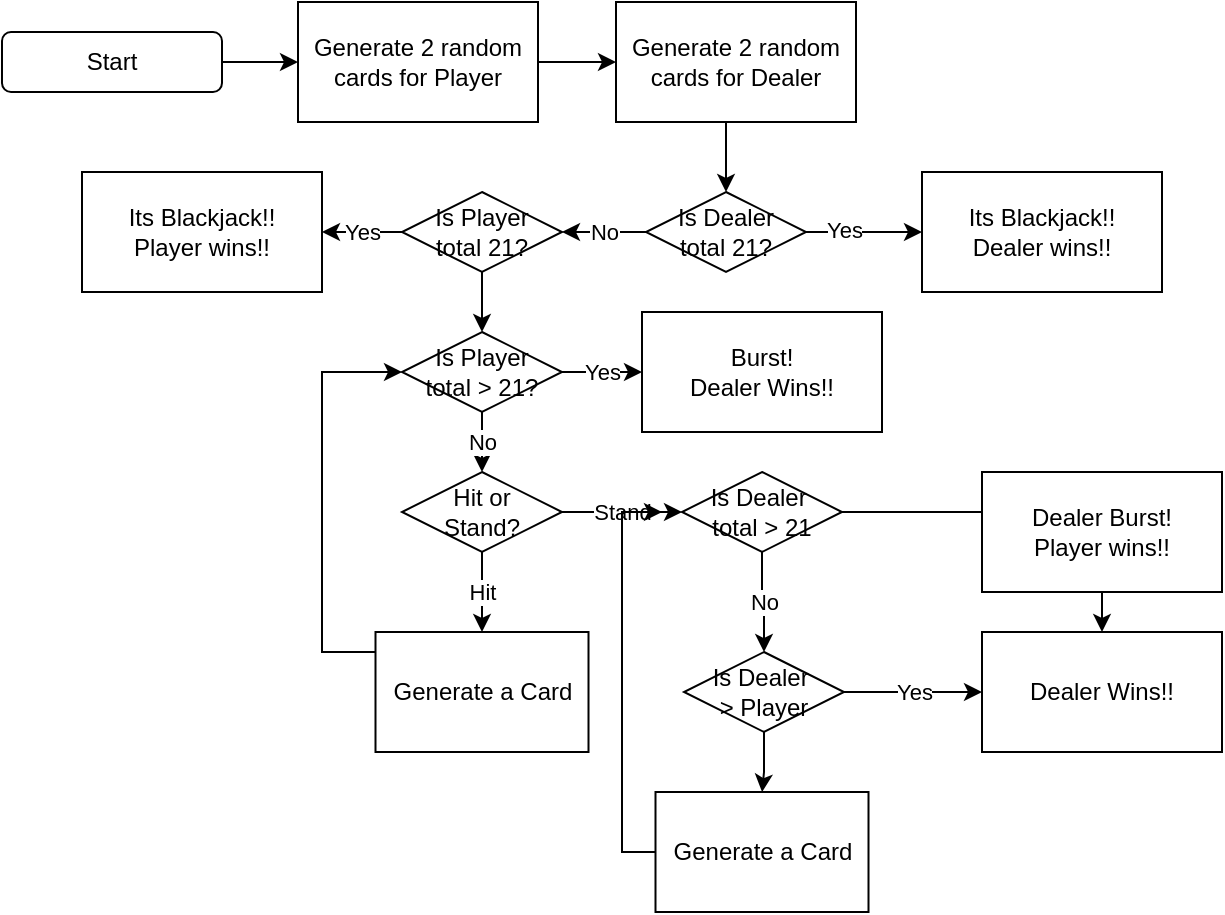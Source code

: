<mxfile version="15.8.2" type="github">
  <diagram id="hdE3rku1YJ5EQBi32LEU" name="Page-1">
    <mxGraphModel dx="1154" dy="508" grid="1" gridSize="10" guides="1" tooltips="1" connect="1" arrows="1" fold="1" page="1" pageScale="1" pageWidth="850" pageHeight="1100" math="0" shadow="0">
      <root>
        <mxCell id="0" />
        <mxCell id="1" parent="0" />
        <mxCell id="6wpjzhj1WaeNJ_ekcqtX-84" value="" style="edgeStyle=elbowEdgeStyle;rounded=0;orthogonalLoop=1;jettySize=auto;html=1;" edge="1" parent="1" source="6wpjzhj1WaeNJ_ekcqtX-1" target="6wpjzhj1WaeNJ_ekcqtX-6">
          <mxGeometry relative="1" as="geometry" />
        </mxCell>
        <mxCell id="6wpjzhj1WaeNJ_ekcqtX-1" value="Start" style="rounded=1;whiteSpace=wrap;html=1;" vertex="1" parent="1">
          <mxGeometry x="40" y="40" width="110" height="30" as="geometry" />
        </mxCell>
        <mxCell id="6wpjzhj1WaeNJ_ekcqtX-85" value="" style="edgeStyle=elbowEdgeStyle;rounded=0;orthogonalLoop=1;jettySize=auto;html=1;" edge="1" parent="1" source="6wpjzhj1WaeNJ_ekcqtX-6" target="6wpjzhj1WaeNJ_ekcqtX-17">
          <mxGeometry relative="1" as="geometry" />
        </mxCell>
        <mxCell id="6wpjzhj1WaeNJ_ekcqtX-6" value="Generate 2 random cards for Player" style="whiteSpace=wrap;html=1;" vertex="1" parent="1">
          <mxGeometry x="188" y="25" width="120" height="60" as="geometry" />
        </mxCell>
        <mxCell id="6wpjzhj1WaeNJ_ekcqtX-86" value="" style="edgeStyle=elbowEdgeStyle;rounded=0;orthogonalLoop=1;jettySize=auto;html=1;" edge="1" parent="1" source="6wpjzhj1WaeNJ_ekcqtX-17" target="6wpjzhj1WaeNJ_ekcqtX-41">
          <mxGeometry relative="1" as="geometry" />
        </mxCell>
        <mxCell id="6wpjzhj1WaeNJ_ekcqtX-17" value="Generate 2 random cards for Dealer" style="whiteSpace=wrap;html=1;" vertex="1" parent="1">
          <mxGeometry x="347" y="25" width="120" height="60" as="geometry" />
        </mxCell>
        <mxCell id="6wpjzhj1WaeNJ_ekcqtX-83" value="" style="edgeStyle=elbowEdgeStyle;rounded=0;orthogonalLoop=1;jettySize=auto;html=1;" edge="1" parent="1" source="6wpjzhj1WaeNJ_ekcqtX-41" target="6wpjzhj1WaeNJ_ekcqtX-42">
          <mxGeometry relative="1" as="geometry" />
        </mxCell>
        <mxCell id="6wpjzhj1WaeNJ_ekcqtX-87" value="Yes" style="edgeLabel;html=1;align=center;verticalAlign=middle;resizable=0;points=[];" vertex="1" connectable="0" parent="6wpjzhj1WaeNJ_ekcqtX-83">
          <mxGeometry x="-0.345" y="1" relative="1" as="geometry">
            <mxPoint as="offset" />
          </mxGeometry>
        </mxCell>
        <mxCell id="6wpjzhj1WaeNJ_ekcqtX-92" value="No" style="edgeStyle=elbowEdgeStyle;rounded=0;orthogonalLoop=1;jettySize=auto;html=1;" edge="1" parent="1" source="6wpjzhj1WaeNJ_ekcqtX-41" target="6wpjzhj1WaeNJ_ekcqtX-91">
          <mxGeometry relative="1" as="geometry" />
        </mxCell>
        <mxCell id="6wpjzhj1WaeNJ_ekcqtX-41" value="Is Dealer &lt;br&gt;total 21?" style="rhombus;whiteSpace=wrap;html=1;" vertex="1" parent="1">
          <mxGeometry x="362" y="120" width="80" height="40" as="geometry" />
        </mxCell>
        <mxCell id="6wpjzhj1WaeNJ_ekcqtX-42" value="Its Blackjack!! &lt;br&gt;Dealer wins!!" style="whiteSpace=wrap;html=1;" vertex="1" parent="1">
          <mxGeometry x="500" y="110" width="120" height="60" as="geometry" />
        </mxCell>
        <mxCell id="6wpjzhj1WaeNJ_ekcqtX-94" value="Yes" style="edgeStyle=elbowEdgeStyle;rounded=0;orthogonalLoop=1;jettySize=auto;html=1;" edge="1" parent="1" source="6wpjzhj1WaeNJ_ekcqtX-91" target="6wpjzhj1WaeNJ_ekcqtX-93">
          <mxGeometry relative="1" as="geometry" />
        </mxCell>
        <mxCell id="6wpjzhj1WaeNJ_ekcqtX-96" value="" style="edgeStyle=elbowEdgeStyle;rounded=0;orthogonalLoop=1;jettySize=auto;html=1;" edge="1" parent="1" source="6wpjzhj1WaeNJ_ekcqtX-91" target="6wpjzhj1WaeNJ_ekcqtX-95">
          <mxGeometry relative="1" as="geometry" />
        </mxCell>
        <mxCell id="6wpjzhj1WaeNJ_ekcqtX-91" value="Is Player&lt;br&gt;total 21?" style="rhombus;whiteSpace=wrap;html=1;" vertex="1" parent="1">
          <mxGeometry x="240" y="120" width="80" height="40" as="geometry" />
        </mxCell>
        <mxCell id="6wpjzhj1WaeNJ_ekcqtX-93" value="Its Blackjack!! &lt;br&gt;Player wins!!" style="whiteSpace=wrap;html=1;" vertex="1" parent="1">
          <mxGeometry x="80" y="110" width="120" height="60" as="geometry" />
        </mxCell>
        <mxCell id="6wpjzhj1WaeNJ_ekcqtX-98" value="No" style="edgeStyle=elbowEdgeStyle;rounded=0;orthogonalLoop=1;jettySize=auto;html=1;" edge="1" parent="1" source="6wpjzhj1WaeNJ_ekcqtX-95" target="6wpjzhj1WaeNJ_ekcqtX-97">
          <mxGeometry relative="1" as="geometry" />
        </mxCell>
        <mxCell id="6wpjzhj1WaeNJ_ekcqtX-100" value="Yes" style="edgeStyle=elbowEdgeStyle;rounded=0;orthogonalLoop=1;jettySize=auto;html=1;" edge="1" parent="1" source="6wpjzhj1WaeNJ_ekcqtX-95" target="6wpjzhj1WaeNJ_ekcqtX-99">
          <mxGeometry relative="1" as="geometry" />
        </mxCell>
        <mxCell id="6wpjzhj1WaeNJ_ekcqtX-95" value="Is Player&lt;br&gt;total &amp;gt; 21?" style="rhombus;whiteSpace=wrap;html=1;" vertex="1" parent="1">
          <mxGeometry x="240" y="190" width="80" height="40" as="geometry" />
        </mxCell>
        <mxCell id="6wpjzhj1WaeNJ_ekcqtX-102" value="Hit" style="edgeStyle=elbowEdgeStyle;rounded=0;orthogonalLoop=1;jettySize=auto;html=1;" edge="1" parent="1" source="6wpjzhj1WaeNJ_ekcqtX-97" target="6wpjzhj1WaeNJ_ekcqtX-101">
          <mxGeometry relative="1" as="geometry" />
        </mxCell>
        <mxCell id="6wpjzhj1WaeNJ_ekcqtX-105" value="Stand" style="edgeStyle=orthogonalEdgeStyle;rounded=0;orthogonalLoop=1;jettySize=auto;html=1;" edge="1" parent="1" source="6wpjzhj1WaeNJ_ekcqtX-97" target="6wpjzhj1WaeNJ_ekcqtX-104">
          <mxGeometry relative="1" as="geometry" />
        </mxCell>
        <mxCell id="6wpjzhj1WaeNJ_ekcqtX-97" value="Hit or &lt;br&gt;Stand?" style="rhombus;whiteSpace=wrap;html=1;" vertex="1" parent="1">
          <mxGeometry x="240" y="260" width="80" height="40" as="geometry" />
        </mxCell>
        <mxCell id="6wpjzhj1WaeNJ_ekcqtX-99" value="Burst! &lt;br&gt;Dealer Wins!!" style="whiteSpace=wrap;html=1;" vertex="1" parent="1">
          <mxGeometry x="360" y="180" width="120" height="60" as="geometry" />
        </mxCell>
        <mxCell id="6wpjzhj1WaeNJ_ekcqtX-103" style="edgeStyle=orthogonalEdgeStyle;rounded=0;orthogonalLoop=1;jettySize=auto;html=1;entryX=0;entryY=0.5;entryDx=0;entryDy=0;" edge="1" parent="1" source="6wpjzhj1WaeNJ_ekcqtX-101" target="6wpjzhj1WaeNJ_ekcqtX-95">
          <mxGeometry relative="1" as="geometry">
            <Array as="points">
              <mxPoint x="200" y="350" />
              <mxPoint x="200" y="210" />
            </Array>
          </mxGeometry>
        </mxCell>
        <mxCell id="6wpjzhj1WaeNJ_ekcqtX-101" value="Generate a Card" style="whiteSpace=wrap;html=1;" vertex="1" parent="1">
          <mxGeometry x="226.75" y="340" width="106.5" height="60" as="geometry" />
        </mxCell>
        <mxCell id="6wpjzhj1WaeNJ_ekcqtX-107" value="" style="edgeStyle=orthogonalEdgeStyle;rounded=0;orthogonalLoop=1;jettySize=auto;html=1;" edge="1" parent="1" source="6wpjzhj1WaeNJ_ekcqtX-104" target="6wpjzhj1WaeNJ_ekcqtX-106">
          <mxGeometry relative="1" as="geometry" />
        </mxCell>
        <mxCell id="6wpjzhj1WaeNJ_ekcqtX-109" value="No" style="edgeStyle=orthogonalEdgeStyle;rounded=0;orthogonalLoop=1;jettySize=auto;html=1;" edge="1" parent="1" source="6wpjzhj1WaeNJ_ekcqtX-104" target="6wpjzhj1WaeNJ_ekcqtX-108">
          <mxGeometry relative="1" as="geometry" />
        </mxCell>
        <mxCell id="6wpjzhj1WaeNJ_ekcqtX-104" value="Is Dealer&amp;nbsp;&lt;br&gt;total &amp;gt; 21" style="rhombus;whiteSpace=wrap;html=1;" vertex="1" parent="1">
          <mxGeometry x="380" y="260" width="80" height="40" as="geometry" />
        </mxCell>
        <mxCell id="6wpjzhj1WaeNJ_ekcqtX-106" value="Dealer Wins!!" style="whiteSpace=wrap;html=1;" vertex="1" parent="1">
          <mxGeometry x="530" y="340" width="120" height="60" as="geometry" />
        </mxCell>
        <mxCell id="6wpjzhj1WaeNJ_ekcqtX-113" value="Yes" style="edgeStyle=orthogonalEdgeStyle;rounded=0;orthogonalLoop=1;jettySize=auto;html=1;" edge="1" parent="1" source="6wpjzhj1WaeNJ_ekcqtX-108" target="6wpjzhj1WaeNJ_ekcqtX-106">
          <mxGeometry relative="1" as="geometry" />
        </mxCell>
        <mxCell id="6wpjzhj1WaeNJ_ekcqtX-115" value="" style="edgeStyle=orthogonalEdgeStyle;rounded=0;orthogonalLoop=1;jettySize=auto;html=1;" edge="1" parent="1" source="6wpjzhj1WaeNJ_ekcqtX-108" target="6wpjzhj1WaeNJ_ekcqtX-114">
          <mxGeometry relative="1" as="geometry" />
        </mxCell>
        <mxCell id="6wpjzhj1WaeNJ_ekcqtX-108" value="Is Dealer&amp;nbsp;&lt;br&gt;&amp;gt; Player" style="rhombus;whiteSpace=wrap;html=1;" vertex="1" parent="1">
          <mxGeometry x="381" y="350" width="80" height="40" as="geometry" />
        </mxCell>
        <mxCell id="6wpjzhj1WaeNJ_ekcqtX-110" value="Dealer Burst! &lt;br&gt;Player wins!!" style="whiteSpace=wrap;html=1;" vertex="1" parent="1">
          <mxGeometry x="530" y="260" width="120" height="60" as="geometry" />
        </mxCell>
        <mxCell id="6wpjzhj1WaeNJ_ekcqtX-117" style="edgeStyle=orthogonalEdgeStyle;rounded=0;orthogonalLoop=1;jettySize=auto;html=1;" edge="1" parent="1" source="6wpjzhj1WaeNJ_ekcqtX-114">
          <mxGeometry relative="1" as="geometry">
            <mxPoint x="370" y="280" as="targetPoint" />
            <Array as="points">
              <mxPoint x="350" y="450" />
              <mxPoint x="350" y="280" />
            </Array>
          </mxGeometry>
        </mxCell>
        <mxCell id="6wpjzhj1WaeNJ_ekcqtX-114" value="Generate a Card" style="whiteSpace=wrap;html=1;" vertex="1" parent="1">
          <mxGeometry x="366.75" y="420" width="106.5" height="60" as="geometry" />
        </mxCell>
      </root>
    </mxGraphModel>
  </diagram>
</mxfile>
